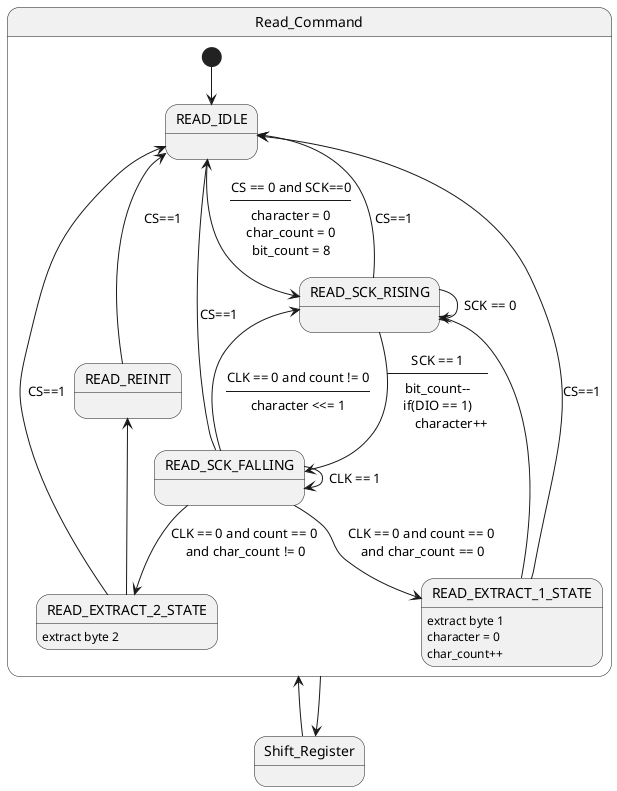 @startuml
'scale 700 width
'scale 550 height

Shift_Register -u-> Read_Command
Read_Command -d-> Shift_Register

state Read_Command {

READ_IDLE    :
READ_SCK_RISING :
READ_SCK_FALLING  :
READ_EXTRACT_1_STATE : extract byte 1\ncharacter = 0\nchar_count++
READ_EXTRACT_2_STATE : extract byte 2
READ_REINIT  :

[*] --> READ_IDLE

READ_IDLE -d-> READ_SCK_RISING : CS == 0 and SCK==0\n----\ncharacter = 0\nchar_count = 0\nbit_count = 8

READ_SCK_RISING -d-> READ_SCK_FALLING : SCK == 1\n----\nbit_count--\nif(DIO == 1)\n\tcharacter++
READ_SCK_RISING -u-> READ_IDLE : CS==1
READ_SCK_RISING --> READ_SCK_RISING : SCK == 0

READ_SCK_FALLING --> READ_EXTRACT_1_STATE : CLK == 0 and count == 0 \nand char_count == 0
READ_SCK_FALLING --> READ_EXTRACT_2_STATE : CLK == 0 and count == 0 \nand char_count != 0
READ_SCK_FALLING -u-> READ_SCK_RISING : CLK == 0 and count != 0\n----\ncharacter <<= 1
READ_SCK_FALLING -l-> READ_IDLE : \nCS==1
READ_SCK_FALLING --> READ_SCK_FALLING : CLK == 1

READ_EXTRACT_1_STATE -u-> READ_SCK_RISING
READ_EXTRACT_1_STATE -u-> READ_IDLE :CS==1

READ_EXTRACT_2_STATE -l-> READ_REINIT
READ_EXTRACT_2_STATE -u-> READ_IDLE :CS==1

READ_REINIT -u-> READ_IDLE : CS==1
'READ_REINIT -u-> READ_IDLE : \t
}

state Shift_Register {
}
@enduml
